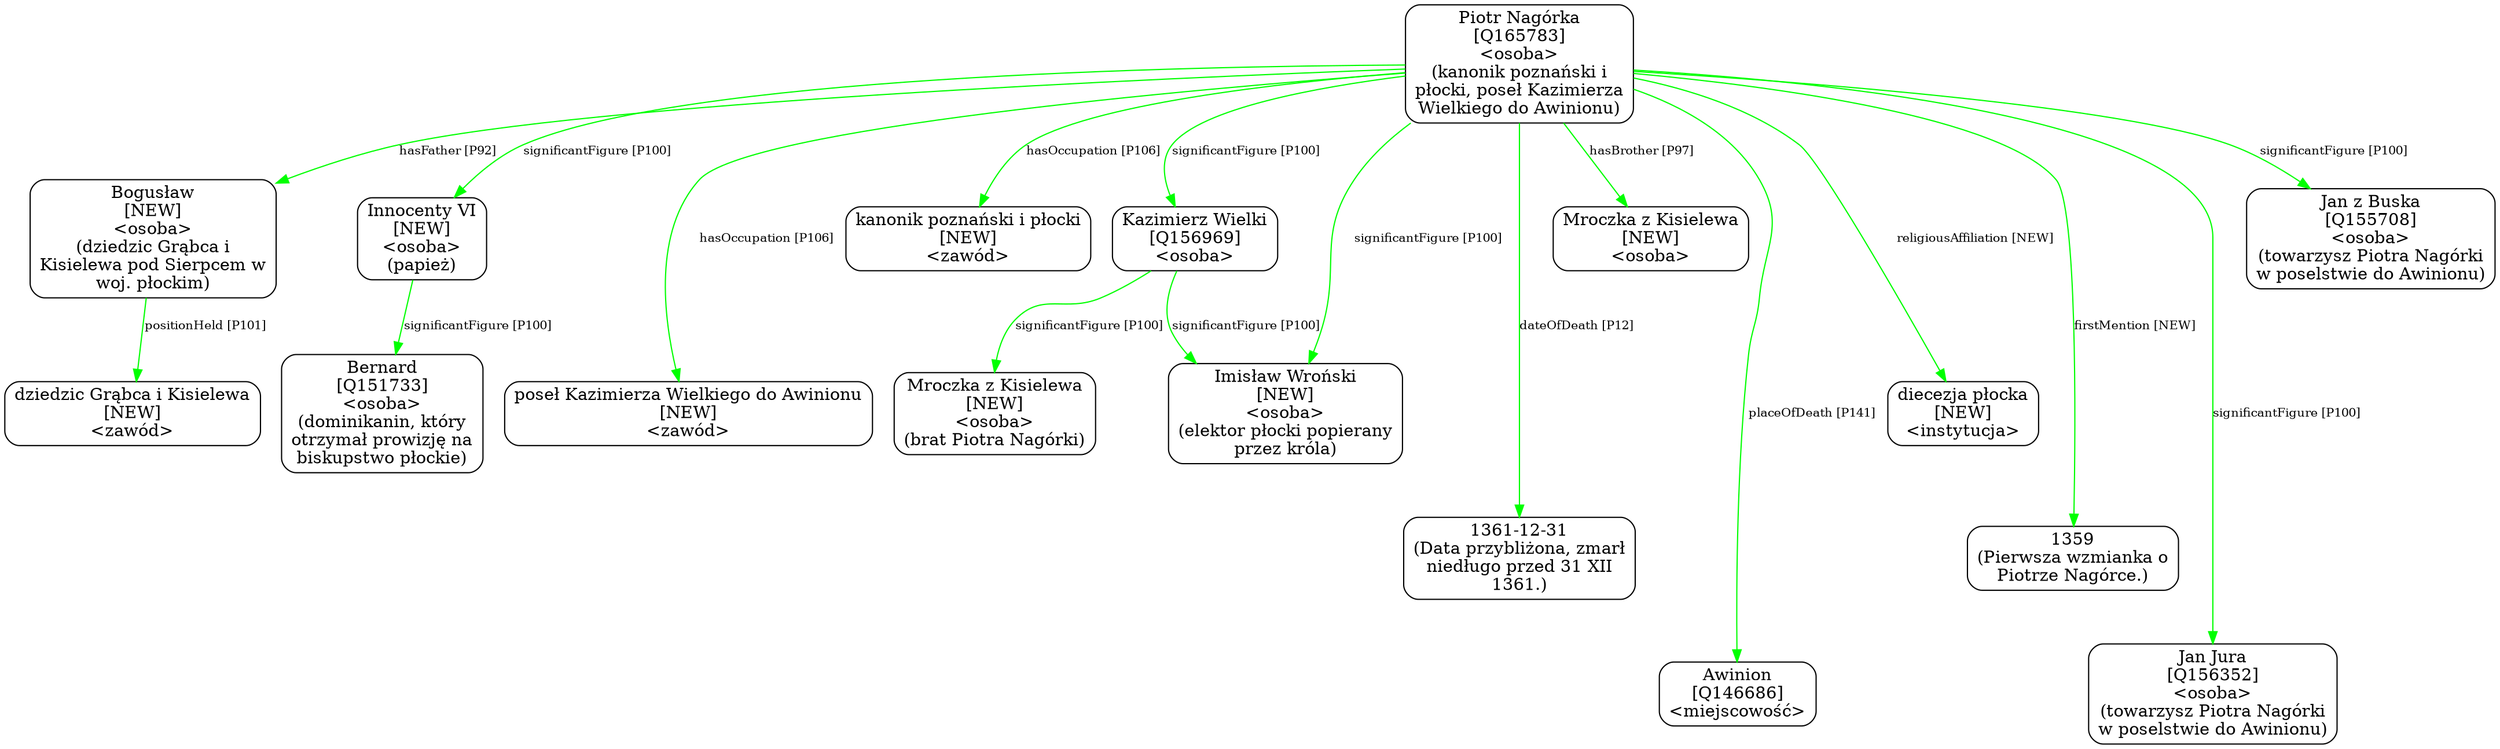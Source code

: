 digraph {
	node [shape=box,
		style=rounded
	];
	edge [fontsize=10];
	"Piotr Nagórka
[Q165783]
<osoba>
(kanonik poznański i
płocki, poseł Kazimierza
Wielkiego do Awinionu)"	[color=black,
		label="Piotr Nagórka
[Q165783]
<osoba>
(kanonik poznański i
płocki, poseł Kazimierza
Wielkiego do Awinionu)"];
	"Bogusław
[NEW]
<osoba>
(dziedzic Grąbca i
Kisielewa pod Sierpcem w
woj. płockim)"	[color=black,
		label="Bogusław
[NEW]
<osoba>
(dziedzic Grąbca i
Kisielewa pod Sierpcem w
woj. płockim)"];
	"Piotr Nagórka
[Q165783]
<osoba>
(kanonik poznański i
płocki, poseł Kazimierza
Wielkiego do Awinionu)" -> "Bogusław
[NEW]
<osoba>
(dziedzic Grąbca i
Kisielewa pod Sierpcem w
woj. płockim)"	[color=green,
		label="hasFather [P92]"];
	"Kazimierz Wielki
[Q156969]
<osoba>"	[color=black,
		label="Kazimierz Wielki
[Q156969]
<osoba>"];
	"Piotr Nagórka
[Q165783]
<osoba>
(kanonik poznański i
płocki, poseł Kazimierza
Wielkiego do Awinionu)" -> "Kazimierz Wielki
[Q156969]
<osoba>"	[color=green,
		label="significantFigure [P100]"];
	"Innocenty VI
[NEW]
<osoba>
(papież)"	[color=black,
		label="Innocenty VI
[NEW]
<osoba>
(papież)"];
	"Piotr Nagórka
[Q165783]
<osoba>
(kanonik poznański i
płocki, poseł Kazimierza
Wielkiego do Awinionu)" -> "Innocenty VI
[NEW]
<osoba>
(papież)"	[color=green,
		label="significantFigure [P100]"];
	"Piotr Nagórka
[Q165783]
<osoba>
(kanonik poznański i
płocki, poseł Kazimierza
Wielkiego do Awinionu)" -> "kanonik poznański i płocki
[NEW]
<zawód>"	[color=green,
		label="hasOccupation [P106]",
		minlen=1];
	"Piotr Nagórka
[Q165783]
<osoba>
(kanonik poznański i
płocki, poseł Kazimierza
Wielkiego do Awinionu)" -> "poseł Kazimierza Wielkiego do Awinionu
[NEW]
<zawód>"	[color=green,
		label="hasOccupation [P106]",
		minlen=2];
	"Piotr Nagórka
[Q165783]
<osoba>
(kanonik poznański i
płocki, poseł Kazimierza
Wielkiego do Awinionu)" -> "1361-12-31
(Data przybliżona, zmarł
niedługo przed 31 XII
1361.)"	[color=green,
		label="dateOfDeath [P12]",
		minlen=3];
	"Piotr Nagórka
[Q165783]
<osoba>
(kanonik poznański i
płocki, poseł Kazimierza
Wielkiego do Awinionu)" -> "Awinion
[Q146686]
<miejscowość>"	[color=green,
		label="placeOfDeath [P141]",
		minlen=4];
	"Piotr Nagórka
[Q165783]
<osoba>
(kanonik poznański i
płocki, poseł Kazimierza
Wielkiego do Awinionu)" -> "Mroczka z Kisielewa
[NEW]
<osoba>"	[color=green,
		label="hasBrother [P97]",
		minlen=1];
	"Piotr Nagórka
[Q165783]
<osoba>
(kanonik poznański i
płocki, poseł Kazimierza
Wielkiego do Awinionu)" -> "Imisław Wroński
[NEW]
<osoba>
(elektor płocki popierany
przez króla)"	[color=green,
		label="significantFigure [P100]"];
	"Piotr Nagórka
[Q165783]
<osoba>
(kanonik poznański i
płocki, poseł Kazimierza
Wielkiego do Awinionu)" -> "diecezja płocka
[NEW]
<instytucja>"	[color=green,
		label="religiousAffiliation [NEW]",
		minlen=2];
	"Piotr Nagórka
[Q165783]
<osoba>
(kanonik poznański i
płocki, poseł Kazimierza
Wielkiego do Awinionu)" -> "1359
(Pierwsza wzmianka o
Piotrze Nagórce.)"	[color=green,
		label="firstMention [NEW]",
		minlen=3];
	"Piotr Nagórka
[Q165783]
<osoba>
(kanonik poznański i
płocki, poseł Kazimierza
Wielkiego do Awinionu)" -> "Jan Jura
[Q156352]
<osoba>
(towarzysz Piotra Nagórki
w poselstwie do Awinionu)"	[color=green,
		label="significantFigure [P100]",
		minlen=4];
	"Piotr Nagórka
[Q165783]
<osoba>
(kanonik poznański i
płocki, poseł Kazimierza
Wielkiego do Awinionu)" -> "Jan z Buska
[Q155708]
<osoba>
(towarzysz Piotra Nagórki
w poselstwie do Awinionu)"	[color=green,
		label="significantFigure [P100]",
		minlen=1];
	"Bogusław
[NEW]
<osoba>
(dziedzic Grąbca i
Kisielewa pod Sierpcem w
woj. płockim)" -> "dziedzic Grąbca i Kisielewa
[NEW]
<zawód>"	[color=green,
		label="positionHeld [P101]",
		minlen=1];
	"Kazimierz Wielki
[Q156969]
<osoba>" -> "Imisław Wroński
[NEW]
<osoba>
(elektor płocki popierany
przez króla)"	[color=green,
		label="significantFigure [P100]"];
	"Kazimierz Wielki
[Q156969]
<osoba>" -> "Mroczka z Kisielewa
[NEW]
<osoba>
(brat Piotra Nagórki)"	[color=green,
		label="significantFigure [P100]",
		minlen=1];
	"Innocenty VI
[NEW]
<osoba>
(papież)" -> "Bernard
[Q151733]
<osoba>
(dominikanin, który
otrzymał prowizję na
biskupstwo płockie)"	[color=green,
		label="significantFigure [P100]",
		minlen=1];
}
